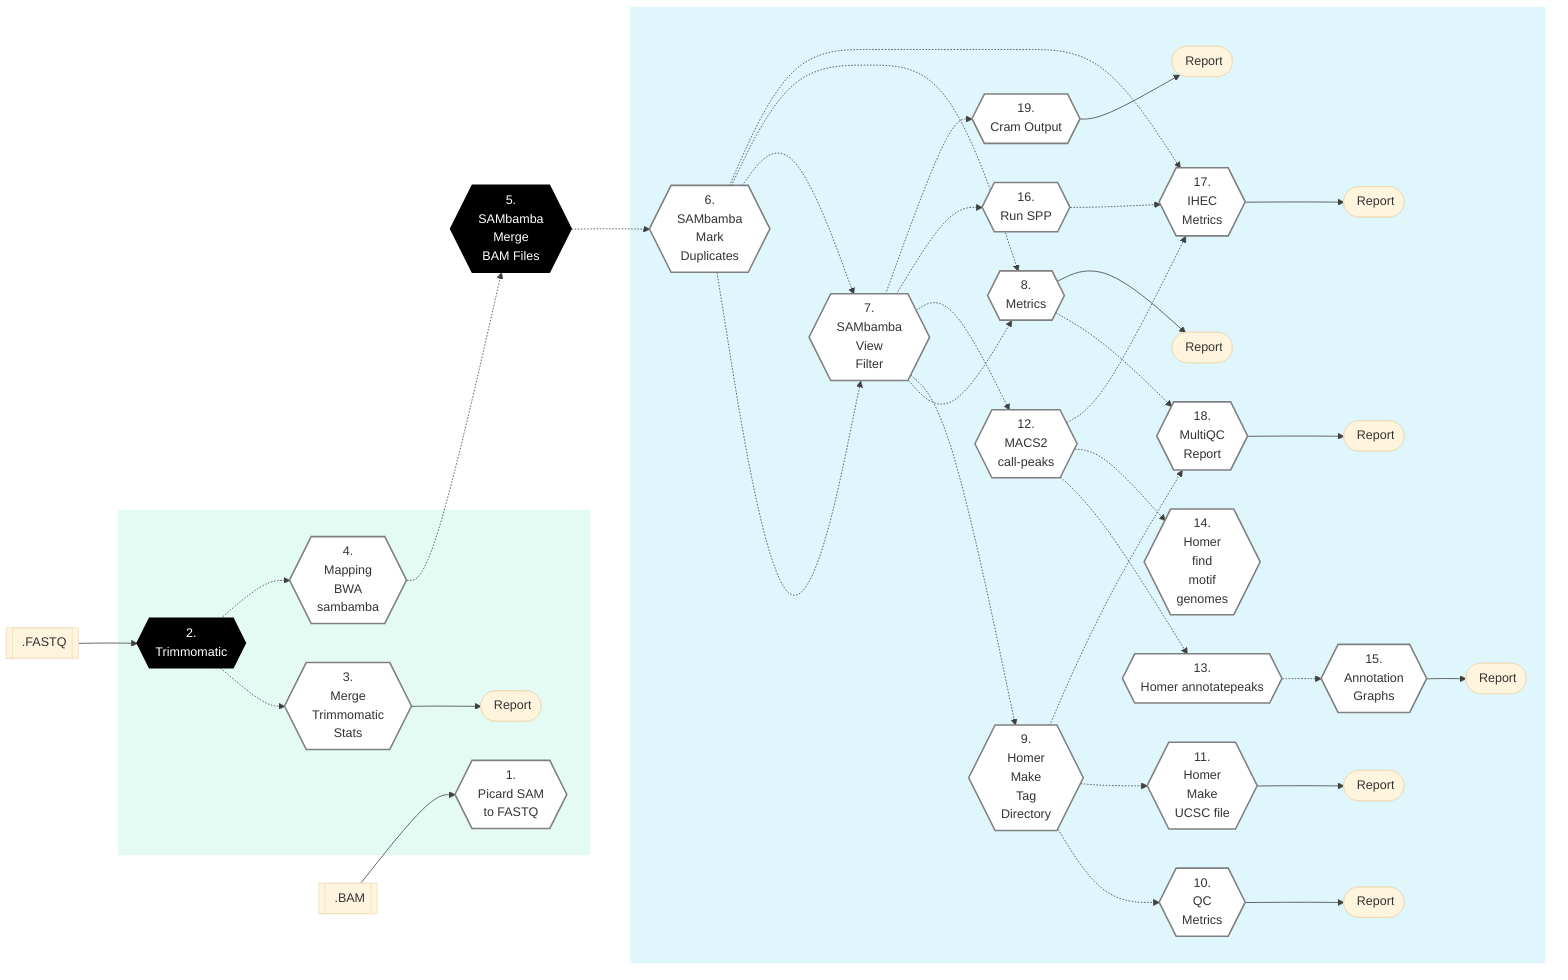 %%{init: {'theme': 'base', 'themeVariables': { 'lineColor': '#404040'}}}%%

        %% GenPipes Schema for Covseq.py
        %% Ref: https://bitbucket.org/mugqic/genpipes/src/master/pipelines/chipseq/
        %% Author Shaloo Shalini <shalz@hotmail.com>

        graph LR
        Node1{{ 1. <br/> Picard SAM <br/>to FASTQ }}:::nodefill
        Node2{{ 2. <br/> Trimmomatic }}:::nodefillblack
        Node3{{ 3. <br/> Merge <br/> Trimmomatic<br/> Stats }}:::nodefill
        Node4{{ 4. <br/> Mapping <br/> BWA <br/> sambamba }}:::nodefill
        Node5{{ 5. <br/> SAMbamba <br/> Merge <br/> BAM Files }}:::nodefillblack
        Node6{{ 6. <br/> SAMbamba <br/> Mark<br/> Duplicates }}:::nodefill
        Node7{{ 7. <br/> SAMbamba <br/> View<br/> Filter }}:::nodefill
        Node8{{ 8. <br/> Metrics }}:::nodefill
        Node9{{ 9. <br/> Homer <br/>Make <br/>Tag <br/>Directory }}:::nodefill
        Node10{{ 10. <br/> QC <br/> Metrics }}:::nodefill
        Node11{{ 11. <br/> Homer <br/>Make <br/>UCSC file }}:::nodefill
        Node12{{ 12. <br/> MACS2 <br/> call-peaks }}:::nodefill
        Node13{{ 13. <br/> Homer annotatepeaks }}:::nodefill
        Node14{{ 14. <br/> Homer <br/>find <br/> motif <br/>genomes }}:::nodefill
        Node15{{ 15. <br/> Annotation<br/> Graphs }}:::nodefill
        Node16{{ 16. <br/> Run SPP }}:::nodefill
        Node17{{ 17. <br/> IHEC<br/> Metrics }}:::nodefill
        Node18{{ 18. <br/> MultiQC <br/> Report }}:::nodefill
        Node19{{ 19. <br/> Cram Output }}:::nodefill

        Input1[[fa:fa-file-archive-o .BAM]]
        Input2[[fa:fa-file-archive-o .FASTQ]]
        MTSOutput([fa:fa-sticky-note-o Report ])
        MetOutput([fa:fa-sticky-note-o Report ])
        QCMOutput([fa:fa-sticky-note-o Report ])
        MQCOutput([fa:fa-sticky-note-o Report ])
        HMUFOutput([fa:fa-sticky-note-o Report ])
        AGOutput([fa:fa-sticky-note-o Report ])
        IHECOutput([fa:fa-sticky-note-o Report ])
        CramOutput([fa:fa-sticky-note-o Report ])

        Input1 --> Node1
        Input2 --> Node2

        Node2 -.-> Node3 & Node4
        Node4 -.-> Node5 -.-> Node6 -.-> Node7
        Node6 -.-> Node7 & Node8 & Node17
        Node7 -.-> Node8 & Node9 & Node12 & Node16 & Node19
        Node8 -.-> Node18
        Node9 -.-> Node10 & Node11 & Node18
        Node12 -.-> Node13 & Node14 & Node17
        Node13 -.-> Node15
        Node16 -.-> Node17


        Node3 --> MTSOutput
        Node8 --> MetOutput
        Node10 --> QCMOutput
        Node11 --> HMUFOutput
        Node15 --> AGOutput
        Node17 --> IHECOutput
        Node18 --> MQCOutput
        Node19 --> CramOutput

        subgraph readSetSteps[" "]
          Node1
          Node2
          Node3
          Node4
          MTSOutput
        end
        subgraph sampleSetSteps[" "]
          Node6
          Node7
          Node8
          Node9
          Node10
          Node11
          Node12
          Node13
          Node14
          Node15
          Node16
          Node17
          Node18
          Node19
          MTSOutput
          MetOutput
          QCMOutput
          HMUFOutput
          AGOutput
          MQCOutput
          IHECOutput
          CramOutput
        end

        classDef greenRect fill:#E4FBF4,stroke:white
        class readSetSteps greenRect
        classDef blueRect fill:#DEF6FC,stroke:white
        class sampleSetSteps blueRect
        classDef nodefill fill:#ffffff,stroke:gray,stroke-width:2px
        classDef nodefillblack fill:black,stroke:black,color:white,stroke-width:2px